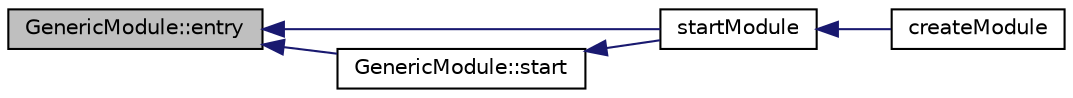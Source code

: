 digraph "GenericModule::entry"
{
  edge [fontname="Helvetica",fontsize="10",labelfontname="Helvetica",labelfontsize="10"];
  node [fontname="Helvetica",fontsize="10",shape=record];
  rankdir="LR";
  Node4 [label="GenericModule::entry",height=0.2,width=0.4,color="black", fillcolor="grey75", style="filled", fontcolor="black"];
  Node4 -> Node5 [dir="back",color="midnightblue",fontsize="10",style="solid",fontname="Helvetica"];
  Node5 [label="startModule",height=0.2,width=0.4,color="black", fillcolor="white", style="filled",URL="$control_2main_8cpp.html#ae4d58a312a23ef26cf0cbef0f7d760c4"];
  Node5 -> Node6 [dir="back",color="midnightblue",fontsize="10",style="solid",fontname="Helvetica"];
  Node6 [label="createModule",height=0.2,width=0.4,color="black", fillcolor="white", style="filled",URL="$control_2main_8cpp.html#a6059f57a032f9c1dd8e38aaf2346510f"];
  Node4 -> Node7 [dir="back",color="midnightblue",fontsize="10",style="solid",fontname="Helvetica"];
  Node7 [label="GenericModule::start",height=0.2,width=0.4,color="black", fillcolor="white", style="filled",URL="$class_generic_module.html#a649d4cab743da118a4274969dbe6c3b0",tooltip="Called once to initialize the module. "];
  Node7 -> Node5 [dir="back",color="midnightblue",fontsize="10",style="solid",fontname="Helvetica"];
}
